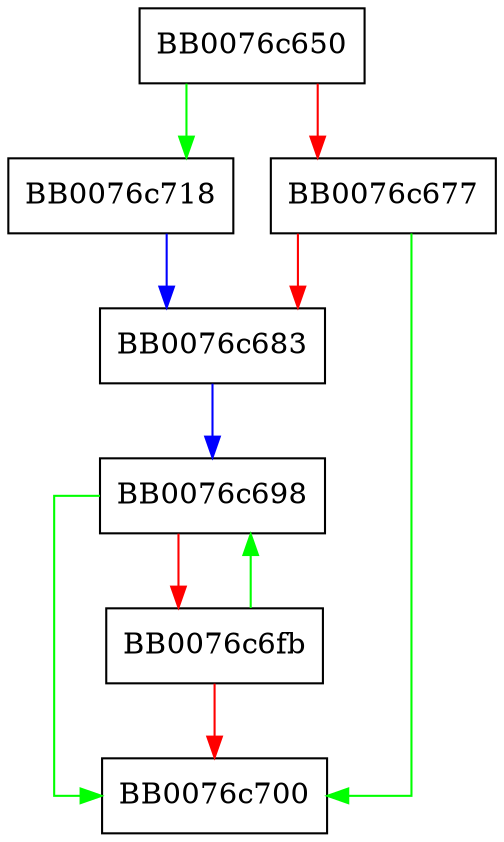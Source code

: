 digraph idea_cfb64_cipher {
  node [shape="box"];
  graph [splines=ortho];
  BB0076c650 -> BB0076c718 [color="green"];
  BB0076c650 -> BB0076c677 [color="red"];
  BB0076c677 -> BB0076c700 [color="green"];
  BB0076c677 -> BB0076c683 [color="red"];
  BB0076c683 -> BB0076c698 [color="blue"];
  BB0076c698 -> BB0076c700 [color="green"];
  BB0076c698 -> BB0076c6fb [color="red"];
  BB0076c6fb -> BB0076c698 [color="green"];
  BB0076c6fb -> BB0076c700 [color="red"];
  BB0076c718 -> BB0076c683 [color="blue"];
}